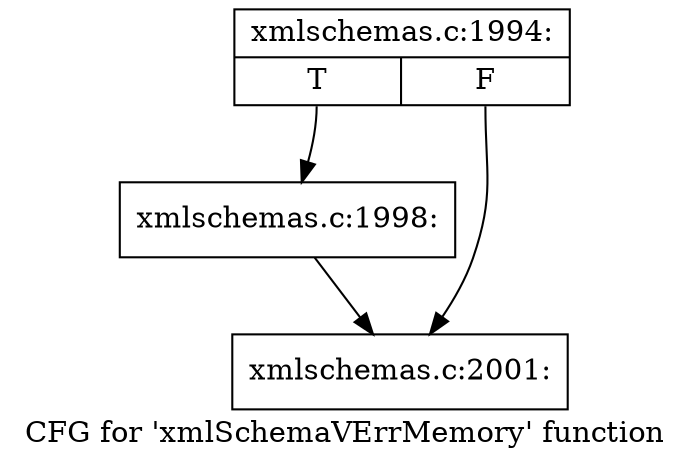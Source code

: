 digraph "CFG for 'xmlSchemaVErrMemory' function" {
	label="CFG for 'xmlSchemaVErrMemory' function";

	Node0x5453050 [shape=record,label="{xmlschemas.c:1994:|{<s0>T|<s1>F}}"];
	Node0x5453050:s0 -> Node0x545bfe0;
	Node0x5453050:s1 -> Node0x545c030;
	Node0x545bfe0 [shape=record,label="{xmlschemas.c:1998:}"];
	Node0x545bfe0 -> Node0x545c030;
	Node0x545c030 [shape=record,label="{xmlschemas.c:2001:}"];
}
